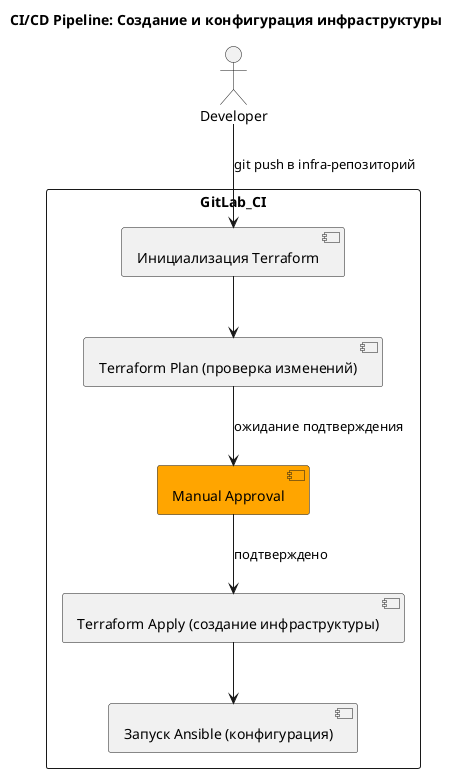 @startuml
skinparam shadowing false
title CI/CD Pipeline: Создание и конфигурация инфраструктуры

actor Developer as dev
rectangle GitLab_CI {
  
  [Инициализация Terraform] as init_tf
  [Terraform Plan (проверка изменений)] as plan_tf
  [Manual Approval] as approve_tf #Orange
  [Terraform Apply (создание инфраструктуры)] as apply_tf
  [Запуск Ansible (конфигурация)] as ansible_run
  
}

dev --> init_tf : git push в infra-репозиторий
init_tf --> plan_tf
plan_tf --> approve_tf : ожидание подтверждения
approve_tf --> apply_tf : подтверждено
apply_tf --> ansible_run

@enduml
